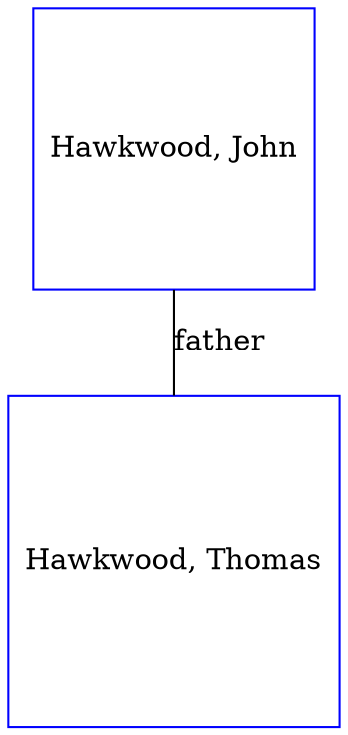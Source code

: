 digraph D {
    edge [dir=none];    node [shape=box];    "017990"   [label="Hawkwood, Thomas", shape=box, regular=1, color="blue"] ;
"017992"   [label="Hawkwood, John", shape=box, regular=1, color="blue"] ;
017992->017990 [label="father",arrowsize=0.0]; 
}